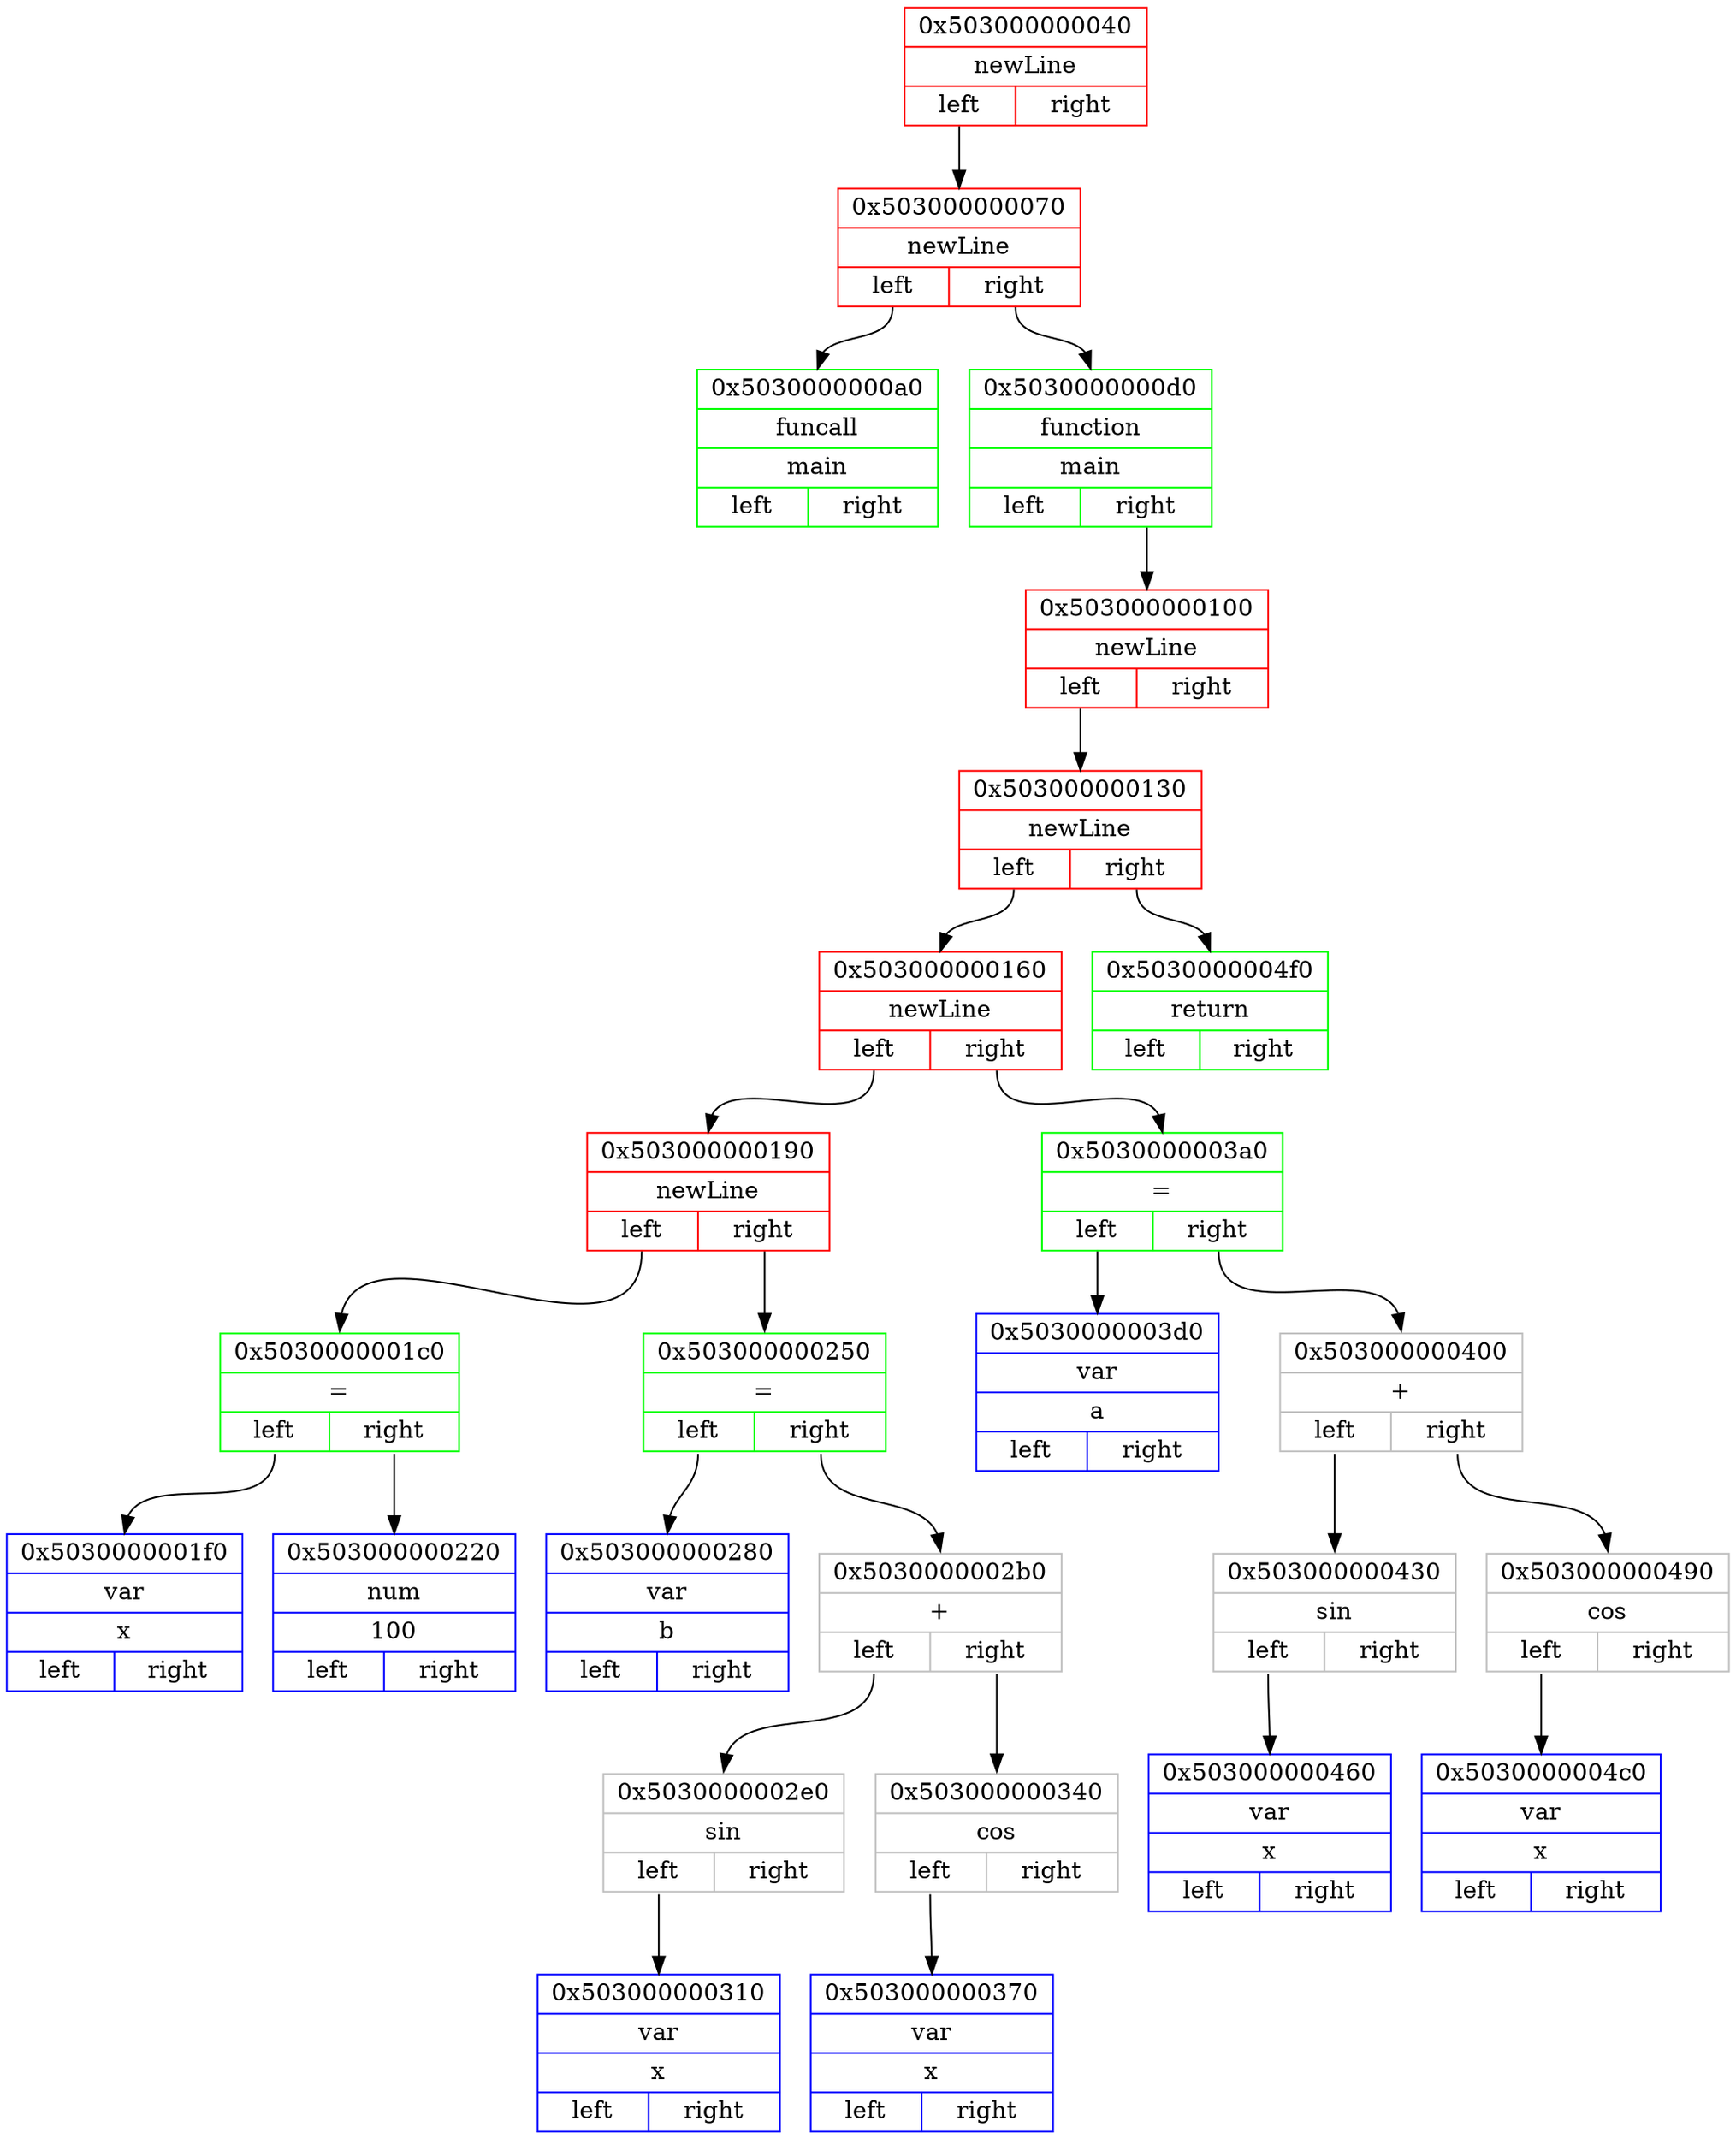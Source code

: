 digraph
{ 
rankdir=HR;

node0x503000000040 [ shape=record, color = red rank = 1, label= "{ 0x503000000040 | newLine |         {<n0x503000000040_l> left | <n0x503000000040_r> right}} " ];
node0x503000000070 [ shape=record, color = red rank = 2, label= "{ 0x503000000070 | newLine |         {<n0x503000000070_l> left | <n0x503000000070_r> right}} " ];
node0x5030000000a0 [ shape=record, color = green rank = 3, label= "{ 0x5030000000a0 | funcall | main |         {<n0x5030000000a0_l> left | <n0x5030000000a0_r> right}} " ];
node0x503000000070:<n0x503000000070_l>:s -> node0x5030000000a0:n [ color = black; ]
node0x5030000000d0 [ shape=record, color = green rank = 4, label= "{ 0x5030000000d0 | function | main |         {<n0x5030000000d0_l> left | <n0x5030000000d0_r> right}} " ];
node0x503000000100 [ shape=record, color = red rank = 5, label= "{ 0x503000000100 | newLine |         {<n0x503000000100_l> left | <n0x503000000100_r> right}} " ];
node0x503000000130 [ shape=record, color = red rank = 6, label= "{ 0x503000000130 | newLine |         {<n0x503000000130_l> left | <n0x503000000130_r> right}} " ];
node0x503000000160 [ shape=record, color = red rank = 7, label= "{ 0x503000000160 | newLine |         {<n0x503000000160_l> left | <n0x503000000160_r> right}} " ];
node0x503000000190 [ shape=record, color = red rank = 8, label= "{ 0x503000000190 | newLine |         {<n0x503000000190_l> left | <n0x503000000190_r> right}} " ];
node0x5030000001c0 [ shape=record, color = green rank = 9, label= "{ 0x5030000001c0 | = |         {<n0x5030000001c0_l> left | <n0x5030000001c0_r> right}} " ];
node0x5030000001f0 [ shape=record, color = blue rank = 10, label= "{ 0x5030000001f0 | var | x |         {<n0x5030000001f0_l> left | <n0x5030000001f0_r> right}} " ];
node0x5030000001c0:<n0x5030000001c0_l>:s -> node0x5030000001f0:n [ color = black; ]
node0x503000000220 [ shape=record, color = blue rank = 11, label= "{ 0x503000000220 | num | 100 |         {<n0x503000000220_l> left | <n0x503000000220_r> right}} " ];
node0x5030000001c0:<n0x5030000001c0_r>:s -> node0x503000000220:n [ color = black; ]
node0x503000000190:<n0x503000000190_l>:s -> node0x5030000001c0:n [ color = black; ]
node0x503000000250 [ shape=record, color = green rank = 10, label= "{ 0x503000000250 | = |         {<n0x503000000250_l> left | <n0x503000000250_r> right}} " ];
node0x503000000280 [ shape=record, color = blue rank = 11, label= "{ 0x503000000280 | var | b |         {<n0x503000000280_l> left | <n0x503000000280_r> right}} " ];
node0x503000000250:<n0x503000000250_l>:s -> node0x503000000280:n [ color = black; ]
node0x5030000002b0 [ shape=record, color = grey rank = 12, label= "{ 0x5030000002b0 | + |         {<n0x5030000002b0_l> left | <n0x5030000002b0_r> right}} " ];
node0x5030000002e0 [ shape=record, color = grey rank = 13, label= "{ 0x5030000002e0 | sin |         {<n0x5030000002e0_l> left | <n0x5030000002e0_r> right}} " ];
node0x503000000310 [ shape=record, color = blue rank = 14, label= "{ 0x503000000310 | var | x |         {<n0x503000000310_l> left | <n0x503000000310_r> right}} " ];
node0x5030000002e0:<n0x5030000002e0_l>:s -> node0x503000000310:n [ color = black; ]
node0x5030000002b0:<n0x5030000002b0_l>:s -> node0x5030000002e0:n [ color = black; ]
node0x503000000340 [ shape=record, color = grey rank = 14, label= "{ 0x503000000340 | cos |         {<n0x503000000340_l> left | <n0x503000000340_r> right}} " ];
node0x503000000370 [ shape=record, color = blue rank = 15, label= "{ 0x503000000370 | var | x |         {<n0x503000000370_l> left | <n0x503000000370_r> right}} " ];
node0x503000000340:<n0x503000000340_l>:s -> node0x503000000370:n [ color = black; ]
node0x5030000002b0:<n0x5030000002b0_r>:s -> node0x503000000340:n [ color = black; ]
node0x503000000250:<n0x503000000250_r>:s -> node0x5030000002b0:n [ color = black; ]
node0x503000000190:<n0x503000000190_r>:s -> node0x503000000250:n [ color = black; ]
node0x503000000160:<n0x503000000160_l>:s -> node0x503000000190:n [ color = black; ]
node0x5030000003a0 [ shape=record, color = green rank = 9, label= "{ 0x5030000003a0 | = |         {<n0x5030000003a0_l> left | <n0x5030000003a0_r> right}} " ];
node0x5030000003d0 [ shape=record, color = blue rank = 10, label= "{ 0x5030000003d0 | var | a |         {<n0x5030000003d0_l> left | <n0x5030000003d0_r> right}} " ];
node0x5030000003a0:<n0x5030000003a0_l>:s -> node0x5030000003d0:n [ color = black; ]
node0x503000000400 [ shape=record, color = grey rank = 11, label= "{ 0x503000000400 | + |         {<n0x503000000400_l> left | <n0x503000000400_r> right}} " ];
node0x503000000430 [ shape=record, color = grey rank = 12, label= "{ 0x503000000430 | sin |         {<n0x503000000430_l> left | <n0x503000000430_r> right}} " ];
node0x503000000460 [ shape=record, color = blue rank = 13, label= "{ 0x503000000460 | var | x |         {<n0x503000000460_l> left | <n0x503000000460_r> right}} " ];
node0x503000000430:<n0x503000000430_l>:s -> node0x503000000460:n [ color = black; ]
node0x503000000400:<n0x503000000400_l>:s -> node0x503000000430:n [ color = black; ]
node0x503000000490 [ shape=record, color = grey rank = 13, label= "{ 0x503000000490 | cos |         {<n0x503000000490_l> left | <n0x503000000490_r> right}} " ];
node0x5030000004c0 [ shape=record, color = blue rank = 14, label= "{ 0x5030000004c0 | var | x |         {<n0x5030000004c0_l> left | <n0x5030000004c0_r> right}} " ];
node0x503000000490:<n0x503000000490_l>:s -> node0x5030000004c0:n [ color = black; ]
node0x503000000400:<n0x503000000400_r>:s -> node0x503000000490:n [ color = black; ]
node0x5030000003a0:<n0x5030000003a0_r>:s -> node0x503000000400:n [ color = black; ]
node0x503000000160:<n0x503000000160_r>:s -> node0x5030000003a0:n [ color = black; ]
node0x503000000130:<n0x503000000130_l>:s -> node0x503000000160:n [ color = black; ]
node0x5030000004f0 [ shape=record, color = green rank = 8, label= "{ 0x5030000004f0 | return |         {<n0x5030000004f0_l> left | <n0x5030000004f0_r> right}} " ];
node0x503000000130:<n0x503000000130_r>:s -> node0x5030000004f0:n [ color = black; ]
node0x503000000100:<n0x503000000100_l>:s -> node0x503000000130:n [ color = black; ]
node0x5030000000d0:<n0x5030000000d0_r>:s -> node0x503000000100:n [ color = black; ]
node0x503000000070:<n0x503000000070_r>:s -> node0x5030000000d0:n [ color = black; ]
node0x503000000040:<n0x503000000040_l>:s -> node0x503000000070:n [ color = black; ]
}
